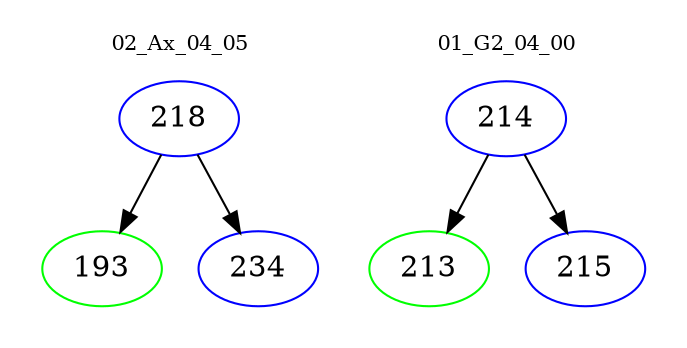 digraph{
subgraph cluster_0 {
color = white
label = "02_Ax_04_05";
fontsize=10;
T0_218 [label="218", color="blue"]
T0_218 -> T0_193 [color="black"]
T0_193 [label="193", color="green"]
T0_218 -> T0_234 [color="black"]
T0_234 [label="234", color="blue"]
}
subgraph cluster_1 {
color = white
label = "01_G2_04_00";
fontsize=10;
T1_214 [label="214", color="blue"]
T1_214 -> T1_213 [color="black"]
T1_213 [label="213", color="green"]
T1_214 -> T1_215 [color="black"]
T1_215 [label="215", color="blue"]
}
}
